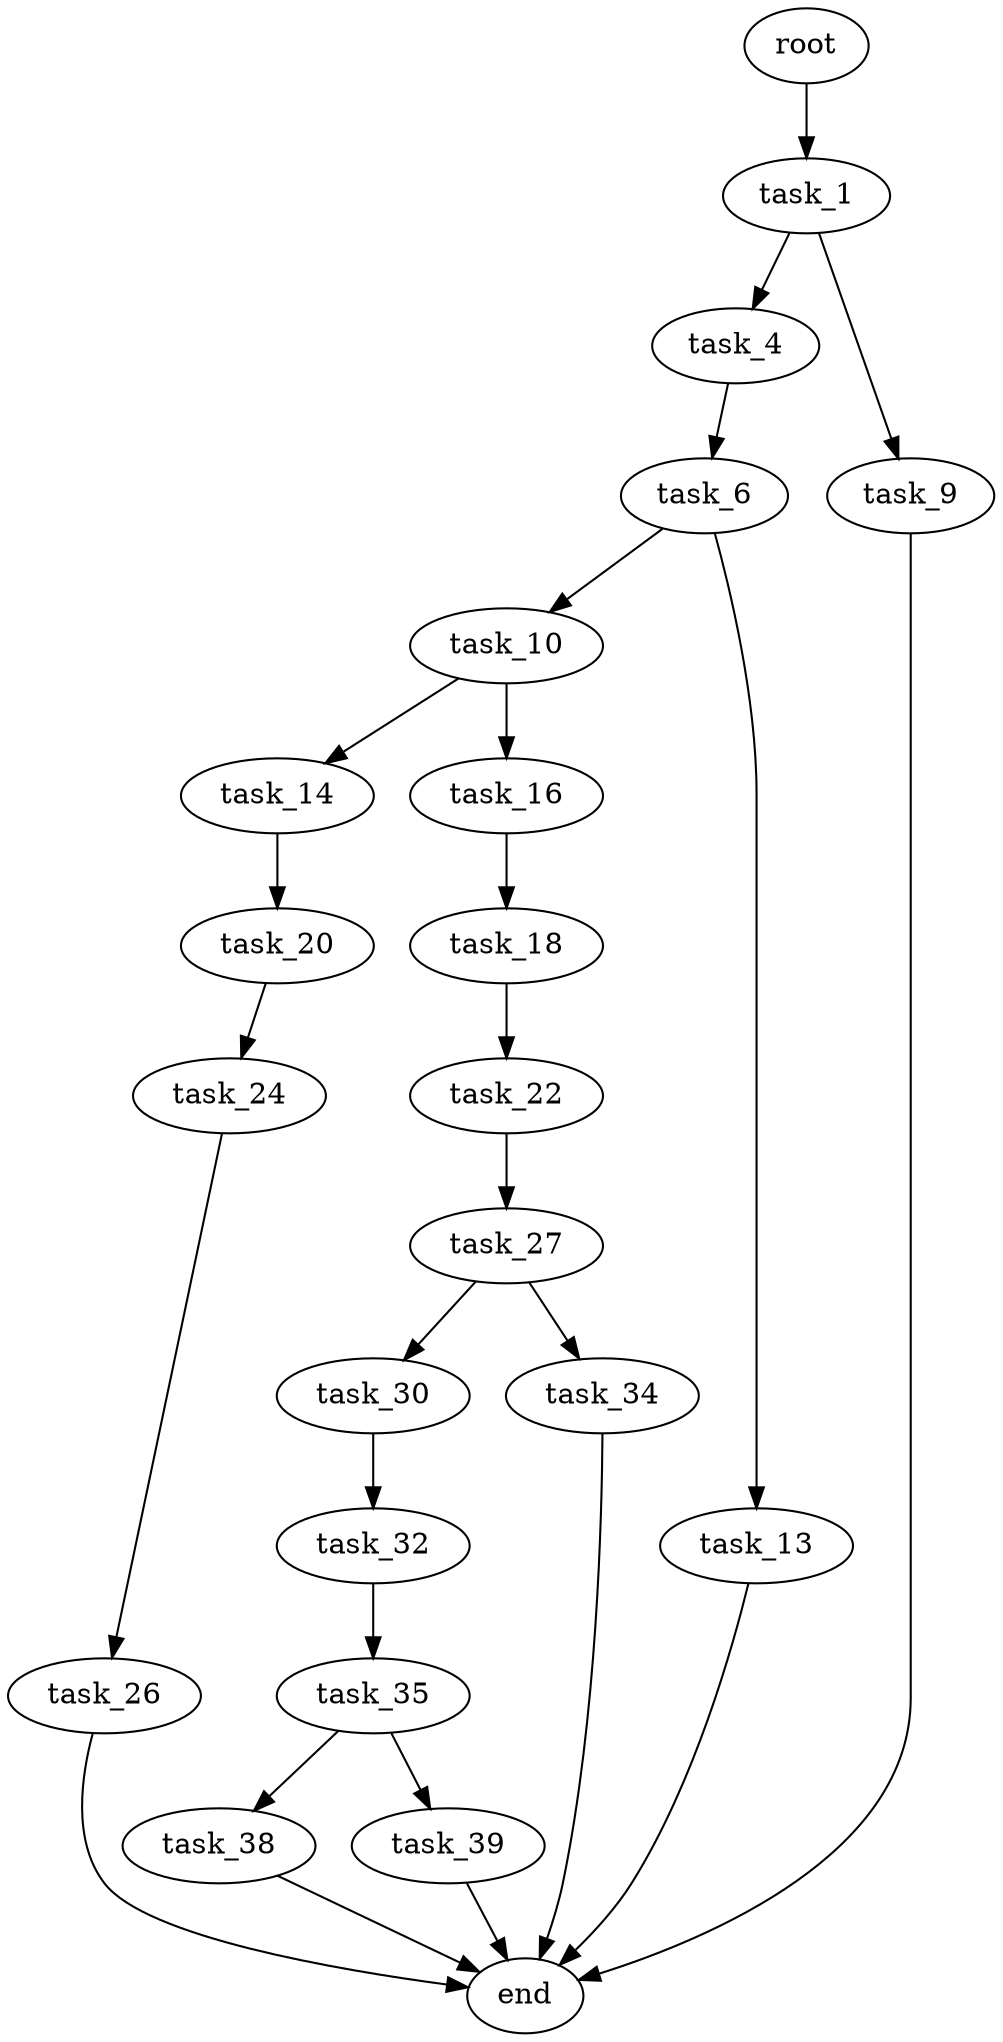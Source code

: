 digraph G {
  root [size="0.000000"];
  task_1 [size="1073741824000.000000"];
  task_4 [size="24389095486.000000"];
  task_9 [size="13618521334.000000"];
  task_6 [size="730960922068.000000"];
  task_10 [size="31256883706.000000"];
  task_13 [size="1126148875198.000000"];
  end [size="0.000000"];
  task_14 [size="231928233984.000000"];
  task_16 [size="7473369013.000000"];
  task_20 [size="1073741824000.000000"];
  task_18 [size="285212039672.000000"];
  task_22 [size="2918588239.000000"];
  task_24 [size="134217728000.000000"];
  task_27 [size="66197828835.000000"];
  task_26 [size="549755813888.000000"];
  task_30 [size="782757789696.000000"];
  task_34 [size="37478161553.000000"];
  task_32 [size="107763069324.000000"];
  task_35 [size="29422935647.000000"];
  task_38 [size="231928233984.000000"];
  task_39 [size="393197149188.000000"];

  root -> task_1 [size="1.000000"];
  task_1 -> task_4 [size="838860800.000000"];
  task_1 -> task_9 [size="838860800.000000"];
  task_4 -> task_6 [size="33554432.000000"];
  task_9 -> end [size="1.000000"];
  task_6 -> task_10 [size="536870912.000000"];
  task_6 -> task_13 [size="536870912.000000"];
  task_10 -> task_14 [size="838860800.000000"];
  task_10 -> task_16 [size="838860800.000000"];
  task_13 -> end [size="1.000000"];
  task_14 -> task_20 [size="301989888.000000"];
  task_16 -> task_18 [size="411041792.000000"];
  task_20 -> task_24 [size="838860800.000000"];
  task_18 -> task_22 [size="679477248.000000"];
  task_22 -> task_27 [size="75497472.000000"];
  task_24 -> task_26 [size="209715200.000000"];
  task_27 -> task_30 [size="75497472.000000"];
  task_27 -> task_34 [size="75497472.000000"];
  task_26 -> end [size="1.000000"];
  task_30 -> task_32 [size="679477248.000000"];
  task_34 -> end [size="1.000000"];
  task_32 -> task_35 [size="301989888.000000"];
  task_35 -> task_38 [size="679477248.000000"];
  task_35 -> task_39 [size="679477248.000000"];
  task_38 -> end [size="1.000000"];
  task_39 -> end [size="1.000000"];
}
